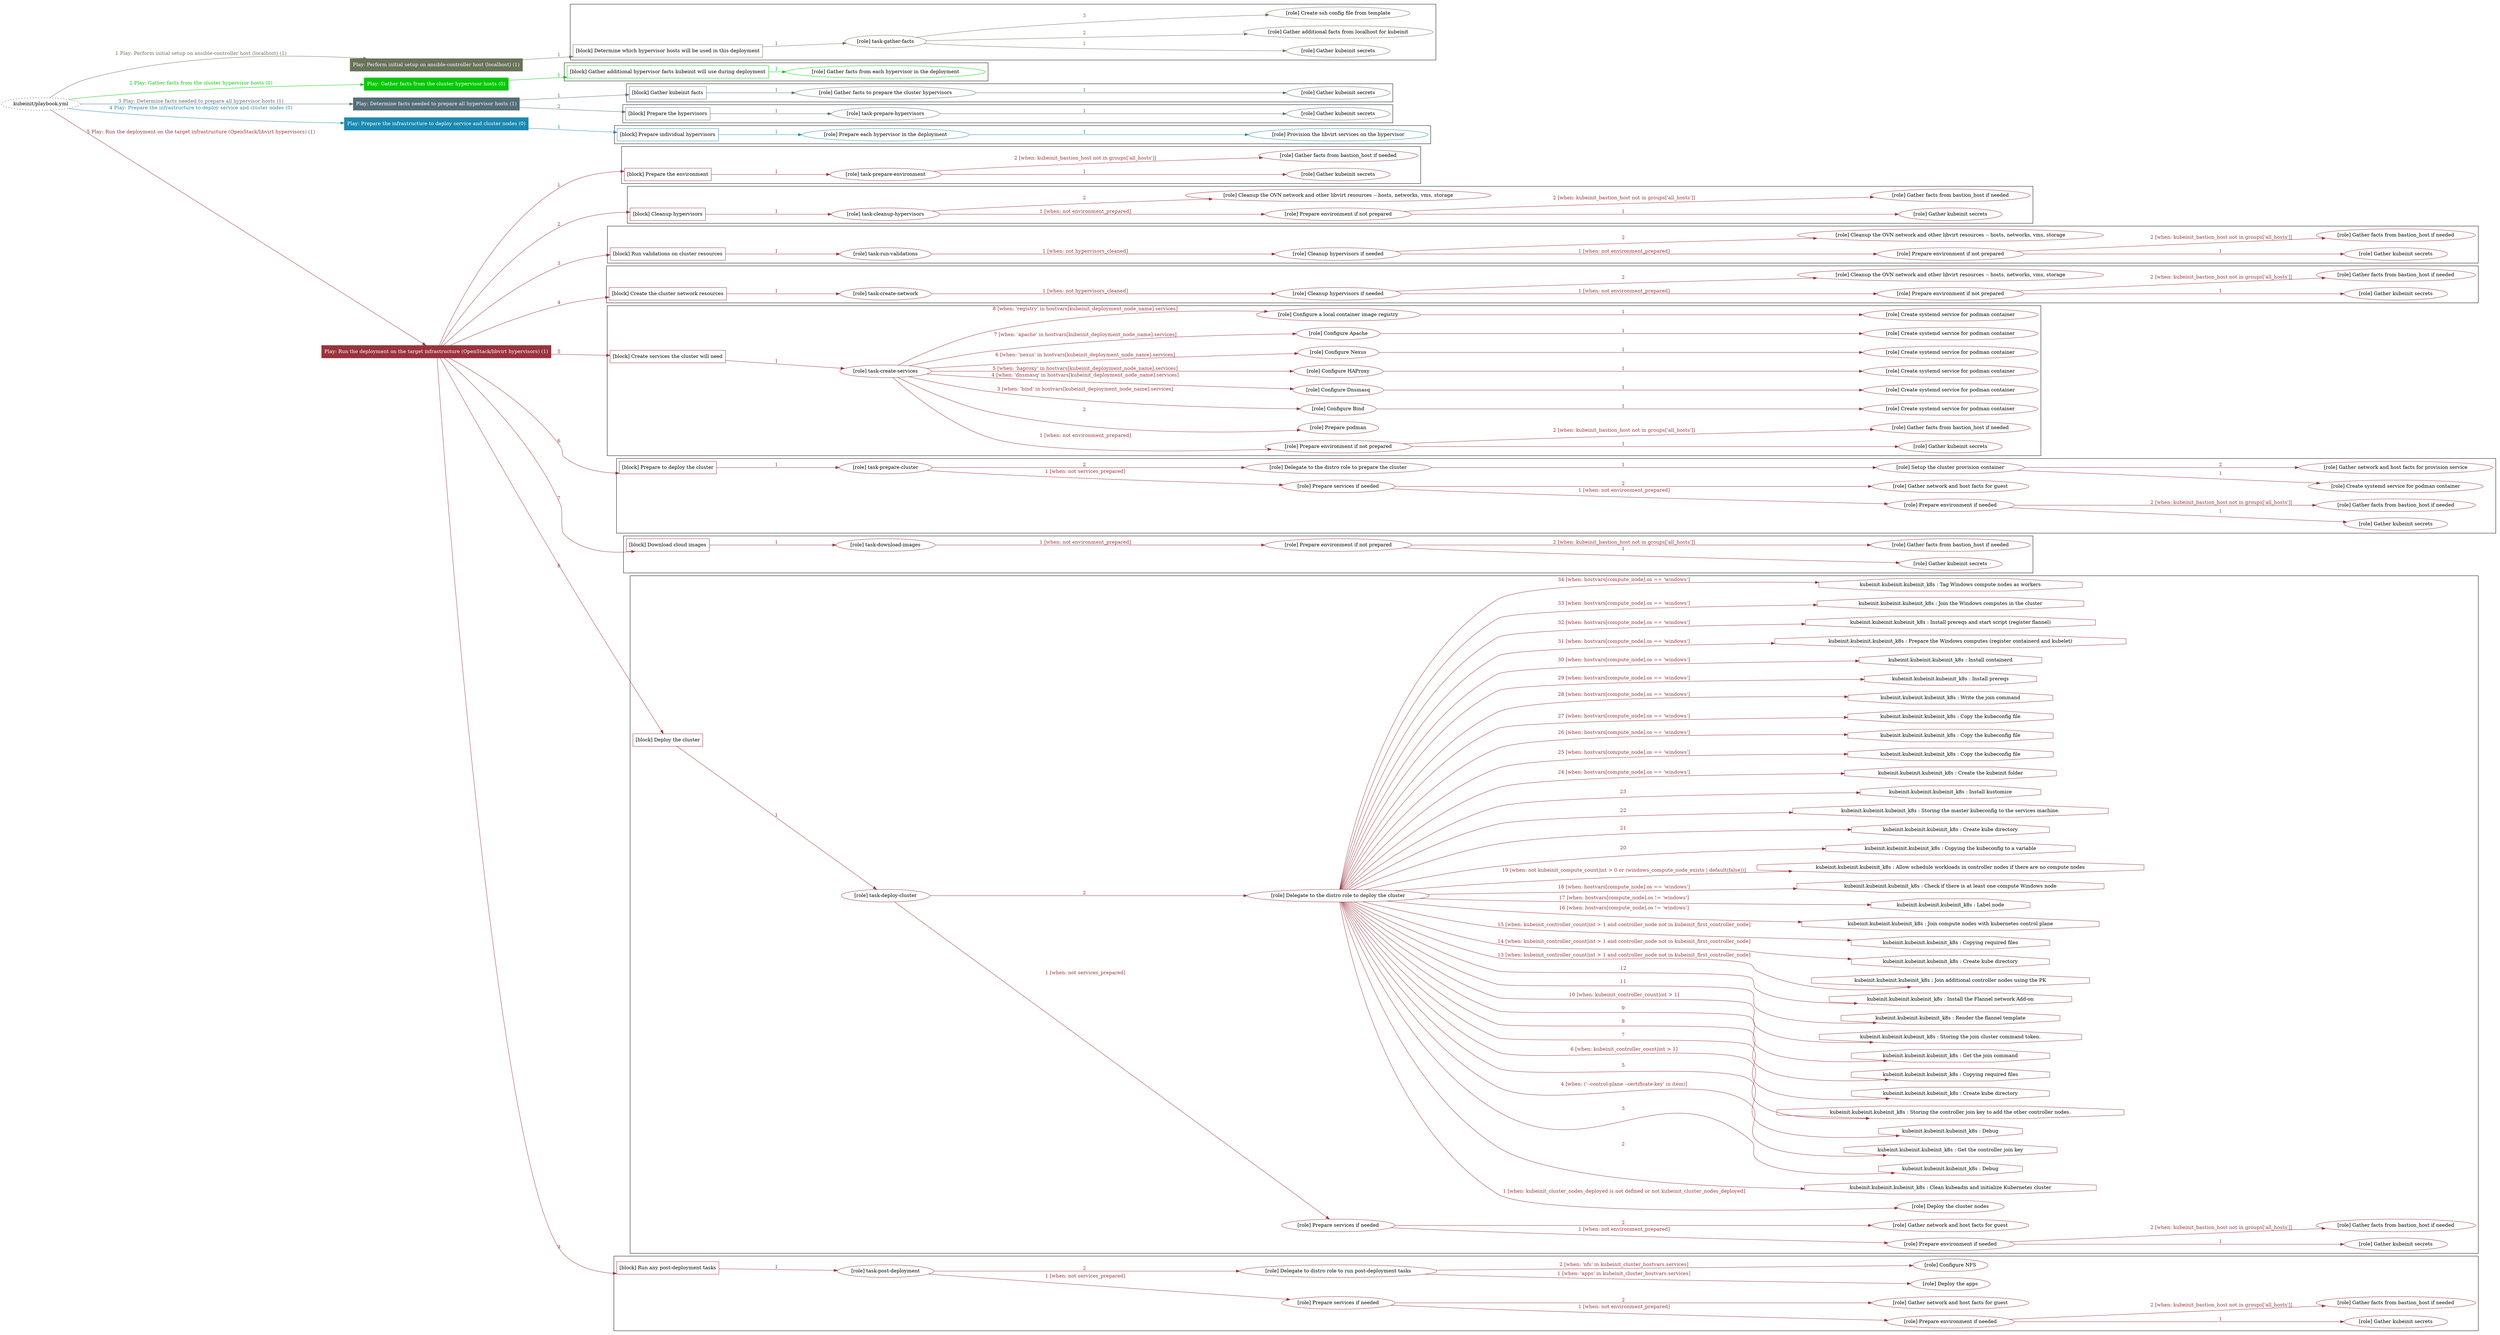 digraph {
	graph [concentrate=true ordering=in rankdir=LR ratio=fill]
	edge [esep=5 sep=10]
	"kubeinit/playbook.yml" [URL="/home/runner/work/kubeinit/kubeinit/kubeinit/playbook.yml" id=playbook_cf89722e style=dotted]
	"kubeinit/playbook.yml" -> play_941d030b [label="1 Play: Perform initial setup on ansible-controller host (localhost) (1)" color="#687359" fontcolor="#687359" id=edge_play_941d030b labeltooltip="1 Play: Perform initial setup on ansible-controller host (localhost) (1)" tooltip="1 Play: Perform initial setup on ansible-controller host (localhost) (1)"]
	subgraph "Play: Perform initial setup on ansible-controller host (localhost) (1)" {
		play_941d030b [label="Play: Perform initial setup on ansible-controller host (localhost) (1)" URL="/home/runner/work/kubeinit/kubeinit/kubeinit/playbook.yml" color="#687359" fontcolor="#ffffff" id=play_941d030b shape=box style=filled tooltip=localhost]
		play_941d030b -> block_aa4c00f5 [label=1 color="#687359" fontcolor="#687359" id=edge_block_aa4c00f5 labeltooltip=1 tooltip=1]
		subgraph cluster_block_aa4c00f5 {
			block_aa4c00f5 [label="[block] Determine which hypervisor hosts will be used in this deployment" URL="/home/runner/work/kubeinit/kubeinit/kubeinit/playbook.yml" color="#687359" id=block_aa4c00f5 labeltooltip="Determine which hypervisor hosts will be used in this deployment" shape=box tooltip="Determine which hypervisor hosts will be used in this deployment"]
			block_aa4c00f5 -> role_6b829369 [label="1 " color="#687359" fontcolor="#687359" id=edge_role_6b829369 labeltooltip="1 " tooltip="1 "]
			subgraph "task-gather-facts" {
				role_6b829369 [label="[role] task-gather-facts" URL="/home/runner/work/kubeinit/kubeinit/kubeinit/playbook.yml" color="#687359" id=role_6b829369 tooltip="task-gather-facts"]
				role_6b829369 -> role_27f5f8d7 [label="1 " color="#687359" fontcolor="#687359" id=edge_role_27f5f8d7 labeltooltip="1 " tooltip="1 "]
				subgraph "Gather kubeinit secrets" {
					role_27f5f8d7 [label="[role] Gather kubeinit secrets" URL="/home/runner/.ansible/collections/ansible_collections/kubeinit/kubeinit/roles/kubeinit_prepare/tasks/build_hypervisors_group.yml" color="#687359" id=role_27f5f8d7 tooltip="Gather kubeinit secrets"]
				}
				role_6b829369 -> role_71c5cb6e [label="2 " color="#687359" fontcolor="#687359" id=edge_role_71c5cb6e labeltooltip="2 " tooltip="2 "]
				subgraph "Gather additional facts from localhost for kubeinit" {
					role_71c5cb6e [label="[role] Gather additional facts from localhost for kubeinit" URL="/home/runner/.ansible/collections/ansible_collections/kubeinit/kubeinit/roles/kubeinit_prepare/tasks/build_hypervisors_group.yml" color="#687359" id=role_71c5cb6e tooltip="Gather additional facts from localhost for kubeinit"]
				}
				role_6b829369 -> role_b4f0fb15 [label="3 " color="#687359" fontcolor="#687359" id=edge_role_b4f0fb15 labeltooltip="3 " tooltip="3 "]
				subgraph "Create ssh config file from template" {
					role_b4f0fb15 [label="[role] Create ssh config file from template" URL="/home/runner/.ansible/collections/ansible_collections/kubeinit/kubeinit/roles/kubeinit_prepare/tasks/build_hypervisors_group.yml" color="#687359" id=role_b4f0fb15 tooltip="Create ssh config file from template"]
				}
			}
		}
	}
	"kubeinit/playbook.yml" -> play_db77eac0 [label="2 Play: Gather facts from the cluster hypervisor hosts (0)" color="#04c807" fontcolor="#04c807" id=edge_play_db77eac0 labeltooltip="2 Play: Gather facts from the cluster hypervisor hosts (0)" tooltip="2 Play: Gather facts from the cluster hypervisor hosts (0)"]
	subgraph "Play: Gather facts from the cluster hypervisor hosts (0)" {
		play_db77eac0 [label="Play: Gather facts from the cluster hypervisor hosts (0)" URL="/home/runner/work/kubeinit/kubeinit/kubeinit/playbook.yml" color="#04c807" fontcolor="#ffffff" id=play_db77eac0 shape=box style=filled tooltip="Play: Gather facts from the cluster hypervisor hosts (0)"]
		play_db77eac0 -> block_56c4706a [label=1 color="#04c807" fontcolor="#04c807" id=edge_block_56c4706a labeltooltip=1 tooltip=1]
		subgraph cluster_block_56c4706a {
			block_56c4706a [label="[block] Gather additional hypervisor facts kubeinit will use during deployment" URL="/home/runner/work/kubeinit/kubeinit/kubeinit/playbook.yml" color="#04c807" id=block_56c4706a labeltooltip="Gather additional hypervisor facts kubeinit will use during deployment" shape=box tooltip="Gather additional hypervisor facts kubeinit will use during deployment"]
			block_56c4706a -> role_bb0bef93 [label="1 " color="#04c807" fontcolor="#04c807" id=edge_role_bb0bef93 labeltooltip="1 " tooltip="1 "]
			subgraph "Gather facts from each hypervisor in the deployment" {
				role_bb0bef93 [label="[role] Gather facts from each hypervisor in the deployment" URL="/home/runner/work/kubeinit/kubeinit/kubeinit/playbook.yml" color="#04c807" id=role_bb0bef93 tooltip="Gather facts from each hypervisor in the deployment"]
			}
		}
	}
	"kubeinit/playbook.yml" -> play_a3f1cc6e [label="3 Play: Determine facts needed to prepare all hypervisor hosts (1)" color="#546e78" fontcolor="#546e78" id=edge_play_a3f1cc6e labeltooltip="3 Play: Determine facts needed to prepare all hypervisor hosts (1)" tooltip="3 Play: Determine facts needed to prepare all hypervisor hosts (1)"]
	subgraph "Play: Determine facts needed to prepare all hypervisor hosts (1)" {
		play_a3f1cc6e [label="Play: Determine facts needed to prepare all hypervisor hosts (1)" URL="/home/runner/work/kubeinit/kubeinit/kubeinit/playbook.yml" color="#546e78" fontcolor="#ffffff" id=play_a3f1cc6e shape=box style=filled tooltip=localhost]
		play_a3f1cc6e -> block_d1838c6b [label=1 color="#546e78" fontcolor="#546e78" id=edge_block_d1838c6b labeltooltip=1 tooltip=1]
		subgraph cluster_block_d1838c6b {
			block_d1838c6b [label="[block] Gather kubeinit facts" URL="/home/runner/work/kubeinit/kubeinit/kubeinit/playbook.yml" color="#546e78" id=block_d1838c6b labeltooltip="Gather kubeinit facts" shape=box tooltip="Gather kubeinit facts"]
			block_d1838c6b -> role_dcf5a3c9 [label="1 " color="#546e78" fontcolor="#546e78" id=edge_role_dcf5a3c9 labeltooltip="1 " tooltip="1 "]
			subgraph "Gather facts to prepare the cluster hypervisors" {
				role_dcf5a3c9 [label="[role] Gather facts to prepare the cluster hypervisors" URL="/home/runner/work/kubeinit/kubeinit/kubeinit/playbook.yml" color="#546e78" id=role_dcf5a3c9 tooltip="Gather facts to prepare the cluster hypervisors"]
				role_dcf5a3c9 -> role_7b58e745 [label="1 " color="#546e78" fontcolor="#546e78" id=edge_role_7b58e745 labeltooltip="1 " tooltip="1 "]
				subgraph "Gather kubeinit secrets" {
					role_7b58e745 [label="[role] Gather kubeinit secrets" URL="/home/runner/.ansible/collections/ansible_collections/kubeinit/kubeinit/roles/kubeinit_prepare/tasks/gather_kubeinit_facts.yml" color="#546e78" id=role_7b58e745 tooltip="Gather kubeinit secrets"]
				}
			}
		}
		play_a3f1cc6e -> block_744b1e0e [label=2 color="#546e78" fontcolor="#546e78" id=edge_block_744b1e0e labeltooltip=2 tooltip=2]
		subgraph cluster_block_744b1e0e {
			block_744b1e0e [label="[block] Prepare the hypervisors" URL="/home/runner/work/kubeinit/kubeinit/kubeinit/playbook.yml" color="#546e78" id=block_744b1e0e labeltooltip="Prepare the hypervisors" shape=box tooltip="Prepare the hypervisors"]
			block_744b1e0e -> role_9070af47 [label="1 " color="#546e78" fontcolor="#546e78" id=edge_role_9070af47 labeltooltip="1 " tooltip="1 "]
			subgraph "task-prepare-hypervisors" {
				role_9070af47 [label="[role] task-prepare-hypervisors" URL="/home/runner/work/kubeinit/kubeinit/kubeinit/playbook.yml" color="#546e78" id=role_9070af47 tooltip="task-prepare-hypervisors"]
				role_9070af47 -> role_7e70ae98 [label="1 " color="#546e78" fontcolor="#546e78" id=edge_role_7e70ae98 labeltooltip="1 " tooltip="1 "]
				subgraph "Gather kubeinit secrets" {
					role_7e70ae98 [label="[role] Gather kubeinit secrets" URL="/home/runner/.ansible/collections/ansible_collections/kubeinit/kubeinit/roles/kubeinit_prepare/tasks/gather_kubeinit_facts.yml" color="#546e78" id=role_7e70ae98 tooltip="Gather kubeinit secrets"]
				}
			}
		}
	}
	"kubeinit/playbook.yml" -> play_c5932bb5 [label="4 Play: Prepare the infrastructure to deploy service and cluster nodes (0)" color="#1b89b1" fontcolor="#1b89b1" id=edge_play_c5932bb5 labeltooltip="4 Play: Prepare the infrastructure to deploy service and cluster nodes (0)" tooltip="4 Play: Prepare the infrastructure to deploy service and cluster nodes (0)"]
	subgraph "Play: Prepare the infrastructure to deploy service and cluster nodes (0)" {
		play_c5932bb5 [label="Play: Prepare the infrastructure to deploy service and cluster nodes (0)" URL="/home/runner/work/kubeinit/kubeinit/kubeinit/playbook.yml" color="#1b89b1" fontcolor="#ffffff" id=play_c5932bb5 shape=box style=filled tooltip="Play: Prepare the infrastructure to deploy service and cluster nodes (0)"]
		play_c5932bb5 -> block_59514af1 [label=1 color="#1b89b1" fontcolor="#1b89b1" id=edge_block_59514af1 labeltooltip=1 tooltip=1]
		subgraph cluster_block_59514af1 {
			block_59514af1 [label="[block] Prepare individual hypervisors" URL="/home/runner/work/kubeinit/kubeinit/kubeinit/playbook.yml" color="#1b89b1" id=block_59514af1 labeltooltip="Prepare individual hypervisors" shape=box tooltip="Prepare individual hypervisors"]
			block_59514af1 -> role_a2b830f5 [label="1 " color="#1b89b1" fontcolor="#1b89b1" id=edge_role_a2b830f5 labeltooltip="1 " tooltip="1 "]
			subgraph "Prepare each hypervisor in the deployment" {
				role_a2b830f5 [label="[role] Prepare each hypervisor in the deployment" URL="/home/runner/work/kubeinit/kubeinit/kubeinit/playbook.yml" color="#1b89b1" id=role_a2b830f5 tooltip="Prepare each hypervisor in the deployment"]
				role_a2b830f5 -> role_c528e806 [label="1 " color="#1b89b1" fontcolor="#1b89b1" id=edge_role_c528e806 labeltooltip="1 " tooltip="1 "]
				subgraph "Provision the libvirt services on the hypervisor" {
					role_c528e806 [label="[role] Provision the libvirt services on the hypervisor" URL="/home/runner/.ansible/collections/ansible_collections/kubeinit/kubeinit/roles/kubeinit_prepare/tasks/prepare_hypervisor.yml" color="#1b89b1" id=role_c528e806 tooltip="Provision the libvirt services on the hypervisor"]
				}
			}
		}
	}
	"kubeinit/playbook.yml" -> play_3289c752 [label="5 Play: Run the deployment on the target infrastructure (OpenStack/libvirt hypervisors) (1)" color="#99333d" fontcolor="#99333d" id=edge_play_3289c752 labeltooltip="5 Play: Run the deployment on the target infrastructure (OpenStack/libvirt hypervisors) (1)" tooltip="5 Play: Run the deployment on the target infrastructure (OpenStack/libvirt hypervisors) (1)"]
	subgraph "Play: Run the deployment on the target infrastructure (OpenStack/libvirt hypervisors) (1)" {
		play_3289c752 [label="Play: Run the deployment on the target infrastructure (OpenStack/libvirt hypervisors) (1)" URL="/home/runner/work/kubeinit/kubeinit/kubeinit/playbook.yml" color="#99333d" fontcolor="#ffffff" id=play_3289c752 shape=box style=filled tooltip=localhost]
		play_3289c752 -> block_64de3136 [label=1 color="#99333d" fontcolor="#99333d" id=edge_block_64de3136 labeltooltip=1 tooltip=1]
		subgraph cluster_block_64de3136 {
			block_64de3136 [label="[block] Prepare the environment" URL="/home/runner/work/kubeinit/kubeinit/kubeinit/playbook.yml" color="#99333d" id=block_64de3136 labeltooltip="Prepare the environment" shape=box tooltip="Prepare the environment"]
			block_64de3136 -> role_f87b65f7 [label="1 " color="#99333d" fontcolor="#99333d" id=edge_role_f87b65f7 labeltooltip="1 " tooltip="1 "]
			subgraph "task-prepare-environment" {
				role_f87b65f7 [label="[role] task-prepare-environment" URL="/home/runner/work/kubeinit/kubeinit/kubeinit/playbook.yml" color="#99333d" id=role_f87b65f7 tooltip="task-prepare-environment"]
				role_f87b65f7 -> role_7d1f1706 [label="1 " color="#99333d" fontcolor="#99333d" id=edge_role_7d1f1706 labeltooltip="1 " tooltip="1 "]
				subgraph "Gather kubeinit secrets" {
					role_7d1f1706 [label="[role] Gather kubeinit secrets" URL="/home/runner/.ansible/collections/ansible_collections/kubeinit/kubeinit/roles/kubeinit_prepare/tasks/gather_kubeinit_facts.yml" color="#99333d" id=role_7d1f1706 tooltip="Gather kubeinit secrets"]
				}
				role_f87b65f7 -> role_57010f52 [label="2 [when: kubeinit_bastion_host not in groups['all_hosts']]" color="#99333d" fontcolor="#99333d" id=edge_role_57010f52 labeltooltip="2 [when: kubeinit_bastion_host not in groups['all_hosts']]" tooltip="2 [when: kubeinit_bastion_host not in groups['all_hosts']]"]
				subgraph "Gather facts from bastion_host if needed" {
					role_57010f52 [label="[role] Gather facts from bastion_host if needed" URL="/home/runner/.ansible/collections/ansible_collections/kubeinit/kubeinit/roles/kubeinit_prepare/tasks/main.yml" color="#99333d" id=role_57010f52 tooltip="Gather facts from bastion_host if needed"]
				}
			}
		}
		play_3289c752 -> block_e746ec48 [label=2 color="#99333d" fontcolor="#99333d" id=edge_block_e746ec48 labeltooltip=2 tooltip=2]
		subgraph cluster_block_e746ec48 {
			block_e746ec48 [label="[block] Cleanup hypervisors" URL="/home/runner/work/kubeinit/kubeinit/kubeinit/playbook.yml" color="#99333d" id=block_e746ec48 labeltooltip="Cleanup hypervisors" shape=box tooltip="Cleanup hypervisors"]
			block_e746ec48 -> role_28e0db07 [label="1 " color="#99333d" fontcolor="#99333d" id=edge_role_28e0db07 labeltooltip="1 " tooltip="1 "]
			subgraph "task-cleanup-hypervisors" {
				role_28e0db07 [label="[role] task-cleanup-hypervisors" URL="/home/runner/work/kubeinit/kubeinit/kubeinit/playbook.yml" color="#99333d" id=role_28e0db07 tooltip="task-cleanup-hypervisors"]
				role_28e0db07 -> role_44335dd4 [label="1 [when: not environment_prepared]" color="#99333d" fontcolor="#99333d" id=edge_role_44335dd4 labeltooltip="1 [when: not environment_prepared]" tooltip="1 [when: not environment_prepared]"]
				subgraph "Prepare environment if not prepared" {
					role_44335dd4 [label="[role] Prepare environment if not prepared" URL="/home/runner/.ansible/collections/ansible_collections/kubeinit/kubeinit/roles/kubeinit_libvirt/tasks/cleanup_hypervisors.yml" color="#99333d" id=role_44335dd4 tooltip="Prepare environment if not prepared"]
					role_44335dd4 -> role_58661890 [label="1 " color="#99333d" fontcolor="#99333d" id=edge_role_58661890 labeltooltip="1 " tooltip="1 "]
					subgraph "Gather kubeinit secrets" {
						role_58661890 [label="[role] Gather kubeinit secrets" URL="/home/runner/.ansible/collections/ansible_collections/kubeinit/kubeinit/roles/kubeinit_prepare/tasks/gather_kubeinit_facts.yml" color="#99333d" id=role_58661890 tooltip="Gather kubeinit secrets"]
					}
					role_44335dd4 -> role_17ff7830 [label="2 [when: kubeinit_bastion_host not in groups['all_hosts']]" color="#99333d" fontcolor="#99333d" id=edge_role_17ff7830 labeltooltip="2 [when: kubeinit_bastion_host not in groups['all_hosts']]" tooltip="2 [when: kubeinit_bastion_host not in groups['all_hosts']]"]
					subgraph "Gather facts from bastion_host if needed" {
						role_17ff7830 [label="[role] Gather facts from bastion_host if needed" URL="/home/runner/.ansible/collections/ansible_collections/kubeinit/kubeinit/roles/kubeinit_prepare/tasks/main.yml" color="#99333d" id=role_17ff7830 tooltip="Gather facts from bastion_host if needed"]
					}
				}
				role_28e0db07 -> role_fd4eeda4 [label="2 " color="#99333d" fontcolor="#99333d" id=edge_role_fd4eeda4 labeltooltip="2 " tooltip="2 "]
				subgraph "Cleanup the OVN network and other libvirt resources -- hosts, networks, vms, storage" {
					role_fd4eeda4 [label="[role] Cleanup the OVN network and other libvirt resources -- hosts, networks, vms, storage" URL="/home/runner/.ansible/collections/ansible_collections/kubeinit/kubeinit/roles/kubeinit_libvirt/tasks/cleanup_hypervisors.yml" color="#99333d" id=role_fd4eeda4 tooltip="Cleanup the OVN network and other libvirt resources -- hosts, networks, vms, storage"]
				}
			}
		}
		play_3289c752 -> block_7438ddd8 [label=3 color="#99333d" fontcolor="#99333d" id=edge_block_7438ddd8 labeltooltip=3 tooltip=3]
		subgraph cluster_block_7438ddd8 {
			block_7438ddd8 [label="[block] Run validations on cluster resources" URL="/home/runner/work/kubeinit/kubeinit/kubeinit/playbook.yml" color="#99333d" id=block_7438ddd8 labeltooltip="Run validations on cluster resources" shape=box tooltip="Run validations on cluster resources"]
			block_7438ddd8 -> role_4f5b6bdd [label="1 " color="#99333d" fontcolor="#99333d" id=edge_role_4f5b6bdd labeltooltip="1 " tooltip="1 "]
			subgraph "task-run-validations" {
				role_4f5b6bdd [label="[role] task-run-validations" URL="/home/runner/work/kubeinit/kubeinit/kubeinit/playbook.yml" color="#99333d" id=role_4f5b6bdd tooltip="task-run-validations"]
				role_4f5b6bdd -> role_49c8d636 [label="1 [when: not hypervisors_cleaned]" color="#99333d" fontcolor="#99333d" id=edge_role_49c8d636 labeltooltip="1 [when: not hypervisors_cleaned]" tooltip="1 [when: not hypervisors_cleaned]"]
				subgraph "Cleanup hypervisors if needed" {
					role_49c8d636 [label="[role] Cleanup hypervisors if needed" URL="/home/runner/.ansible/collections/ansible_collections/kubeinit/kubeinit/roles/kubeinit_validations/tasks/main.yml" color="#99333d" id=role_49c8d636 tooltip="Cleanup hypervisors if needed"]
					role_49c8d636 -> role_3ec137fc [label="1 [when: not environment_prepared]" color="#99333d" fontcolor="#99333d" id=edge_role_3ec137fc labeltooltip="1 [when: not environment_prepared]" tooltip="1 [when: not environment_prepared]"]
					subgraph "Prepare environment if not prepared" {
						role_3ec137fc [label="[role] Prepare environment if not prepared" URL="/home/runner/.ansible/collections/ansible_collections/kubeinit/kubeinit/roles/kubeinit_libvirt/tasks/cleanup_hypervisors.yml" color="#99333d" id=role_3ec137fc tooltip="Prepare environment if not prepared"]
						role_3ec137fc -> role_c5ff2f3b [label="1 " color="#99333d" fontcolor="#99333d" id=edge_role_c5ff2f3b labeltooltip="1 " tooltip="1 "]
						subgraph "Gather kubeinit secrets" {
							role_c5ff2f3b [label="[role] Gather kubeinit secrets" URL="/home/runner/.ansible/collections/ansible_collections/kubeinit/kubeinit/roles/kubeinit_prepare/tasks/gather_kubeinit_facts.yml" color="#99333d" id=role_c5ff2f3b tooltip="Gather kubeinit secrets"]
						}
						role_3ec137fc -> role_460117f7 [label="2 [when: kubeinit_bastion_host not in groups['all_hosts']]" color="#99333d" fontcolor="#99333d" id=edge_role_460117f7 labeltooltip="2 [when: kubeinit_bastion_host not in groups['all_hosts']]" tooltip="2 [when: kubeinit_bastion_host not in groups['all_hosts']]"]
						subgraph "Gather facts from bastion_host if needed" {
							role_460117f7 [label="[role] Gather facts from bastion_host if needed" URL="/home/runner/.ansible/collections/ansible_collections/kubeinit/kubeinit/roles/kubeinit_prepare/tasks/main.yml" color="#99333d" id=role_460117f7 tooltip="Gather facts from bastion_host if needed"]
						}
					}
					role_49c8d636 -> role_e5fe249b [label="2 " color="#99333d" fontcolor="#99333d" id=edge_role_e5fe249b labeltooltip="2 " tooltip="2 "]
					subgraph "Cleanup the OVN network and other libvirt resources -- hosts, networks, vms, storage" {
						role_e5fe249b [label="[role] Cleanup the OVN network and other libvirt resources -- hosts, networks, vms, storage" URL="/home/runner/.ansible/collections/ansible_collections/kubeinit/kubeinit/roles/kubeinit_libvirt/tasks/cleanup_hypervisors.yml" color="#99333d" id=role_e5fe249b tooltip="Cleanup the OVN network and other libvirt resources -- hosts, networks, vms, storage"]
					}
				}
			}
		}
		play_3289c752 -> block_58d847e9 [label=4 color="#99333d" fontcolor="#99333d" id=edge_block_58d847e9 labeltooltip=4 tooltip=4]
		subgraph cluster_block_58d847e9 {
			block_58d847e9 [label="[block] Create the cluster network resources" URL="/home/runner/work/kubeinit/kubeinit/kubeinit/playbook.yml" color="#99333d" id=block_58d847e9 labeltooltip="Create the cluster network resources" shape=box tooltip="Create the cluster network resources"]
			block_58d847e9 -> role_704bc267 [label="1 " color="#99333d" fontcolor="#99333d" id=edge_role_704bc267 labeltooltip="1 " tooltip="1 "]
			subgraph "task-create-network" {
				role_704bc267 [label="[role] task-create-network" URL="/home/runner/work/kubeinit/kubeinit/kubeinit/playbook.yml" color="#99333d" id=role_704bc267 tooltip="task-create-network"]
				role_704bc267 -> role_e9010d23 [label="1 [when: not hypervisors_cleaned]" color="#99333d" fontcolor="#99333d" id=edge_role_e9010d23 labeltooltip="1 [when: not hypervisors_cleaned]" tooltip="1 [when: not hypervisors_cleaned]"]
				subgraph "Cleanup hypervisors if needed" {
					role_e9010d23 [label="[role] Cleanup hypervisors if needed" URL="/home/runner/.ansible/collections/ansible_collections/kubeinit/kubeinit/roles/kubeinit_libvirt/tasks/create_network.yml" color="#99333d" id=role_e9010d23 tooltip="Cleanup hypervisors if needed"]
					role_e9010d23 -> role_2315e7d6 [label="1 [when: not environment_prepared]" color="#99333d" fontcolor="#99333d" id=edge_role_2315e7d6 labeltooltip="1 [when: not environment_prepared]" tooltip="1 [when: not environment_prepared]"]
					subgraph "Prepare environment if not prepared" {
						role_2315e7d6 [label="[role] Prepare environment if not prepared" URL="/home/runner/.ansible/collections/ansible_collections/kubeinit/kubeinit/roles/kubeinit_libvirt/tasks/cleanup_hypervisors.yml" color="#99333d" id=role_2315e7d6 tooltip="Prepare environment if not prepared"]
						role_2315e7d6 -> role_1457a919 [label="1 " color="#99333d" fontcolor="#99333d" id=edge_role_1457a919 labeltooltip="1 " tooltip="1 "]
						subgraph "Gather kubeinit secrets" {
							role_1457a919 [label="[role] Gather kubeinit secrets" URL="/home/runner/.ansible/collections/ansible_collections/kubeinit/kubeinit/roles/kubeinit_prepare/tasks/gather_kubeinit_facts.yml" color="#99333d" id=role_1457a919 tooltip="Gather kubeinit secrets"]
						}
						role_2315e7d6 -> role_2f9ea447 [label="2 [when: kubeinit_bastion_host not in groups['all_hosts']]" color="#99333d" fontcolor="#99333d" id=edge_role_2f9ea447 labeltooltip="2 [when: kubeinit_bastion_host not in groups['all_hosts']]" tooltip="2 [when: kubeinit_bastion_host not in groups['all_hosts']]"]
						subgraph "Gather facts from bastion_host if needed" {
							role_2f9ea447 [label="[role] Gather facts from bastion_host if needed" URL="/home/runner/.ansible/collections/ansible_collections/kubeinit/kubeinit/roles/kubeinit_prepare/tasks/main.yml" color="#99333d" id=role_2f9ea447 tooltip="Gather facts from bastion_host if needed"]
						}
					}
					role_e9010d23 -> role_bbc58dad [label="2 " color="#99333d" fontcolor="#99333d" id=edge_role_bbc58dad labeltooltip="2 " tooltip="2 "]
					subgraph "Cleanup the OVN network and other libvirt resources -- hosts, networks, vms, storage" {
						role_bbc58dad [label="[role] Cleanup the OVN network and other libvirt resources -- hosts, networks, vms, storage" URL="/home/runner/.ansible/collections/ansible_collections/kubeinit/kubeinit/roles/kubeinit_libvirt/tasks/cleanup_hypervisors.yml" color="#99333d" id=role_bbc58dad tooltip="Cleanup the OVN network and other libvirt resources -- hosts, networks, vms, storage"]
					}
				}
			}
		}
		play_3289c752 -> block_f012d8ff [label=5 color="#99333d" fontcolor="#99333d" id=edge_block_f012d8ff labeltooltip=5 tooltip=5]
		subgraph cluster_block_f012d8ff {
			block_f012d8ff [label="[block] Create services the cluster will need" URL="/home/runner/work/kubeinit/kubeinit/kubeinit/playbook.yml" color="#99333d" id=block_f012d8ff labeltooltip="Create services the cluster will need" shape=box tooltip="Create services the cluster will need"]
			block_f012d8ff -> role_75fde9cf [label="1 " color="#99333d" fontcolor="#99333d" id=edge_role_75fde9cf labeltooltip="1 " tooltip="1 "]
			subgraph "task-create-services" {
				role_75fde9cf [label="[role] task-create-services" URL="/home/runner/work/kubeinit/kubeinit/kubeinit/playbook.yml" color="#99333d" id=role_75fde9cf tooltip="task-create-services"]
				role_75fde9cf -> role_3440cb56 [label="1 [when: not environment_prepared]" color="#99333d" fontcolor="#99333d" id=edge_role_3440cb56 labeltooltip="1 [when: not environment_prepared]" tooltip="1 [when: not environment_prepared]"]
				subgraph "Prepare environment if not prepared" {
					role_3440cb56 [label="[role] Prepare environment if not prepared" URL="/home/runner/.ansible/collections/ansible_collections/kubeinit/kubeinit/roles/kubeinit_services/tasks/main.yml" color="#99333d" id=role_3440cb56 tooltip="Prepare environment if not prepared"]
					role_3440cb56 -> role_36b93b7d [label="1 " color="#99333d" fontcolor="#99333d" id=edge_role_36b93b7d labeltooltip="1 " tooltip="1 "]
					subgraph "Gather kubeinit secrets" {
						role_36b93b7d [label="[role] Gather kubeinit secrets" URL="/home/runner/.ansible/collections/ansible_collections/kubeinit/kubeinit/roles/kubeinit_prepare/tasks/gather_kubeinit_facts.yml" color="#99333d" id=role_36b93b7d tooltip="Gather kubeinit secrets"]
					}
					role_3440cb56 -> role_663de6f4 [label="2 [when: kubeinit_bastion_host not in groups['all_hosts']]" color="#99333d" fontcolor="#99333d" id=edge_role_663de6f4 labeltooltip="2 [when: kubeinit_bastion_host not in groups['all_hosts']]" tooltip="2 [when: kubeinit_bastion_host not in groups['all_hosts']]"]
					subgraph "Gather facts from bastion_host if needed" {
						role_663de6f4 [label="[role] Gather facts from bastion_host if needed" URL="/home/runner/.ansible/collections/ansible_collections/kubeinit/kubeinit/roles/kubeinit_prepare/tasks/main.yml" color="#99333d" id=role_663de6f4 tooltip="Gather facts from bastion_host if needed"]
					}
				}
				role_75fde9cf -> role_2d966812 [label="2 " color="#99333d" fontcolor="#99333d" id=edge_role_2d966812 labeltooltip="2 " tooltip="2 "]
				subgraph "Prepare podman" {
					role_2d966812 [label="[role] Prepare podman" URL="/home/runner/.ansible/collections/ansible_collections/kubeinit/kubeinit/roles/kubeinit_services/tasks/00_create_service_pod.yml" color="#99333d" id=role_2d966812 tooltip="Prepare podman"]
				}
				role_75fde9cf -> role_b3407585 [label="3 [when: 'bind' in hostvars[kubeinit_deployment_node_name].services]" color="#99333d" fontcolor="#99333d" id=edge_role_b3407585 labeltooltip="3 [when: 'bind' in hostvars[kubeinit_deployment_node_name].services]" tooltip="3 [when: 'bind' in hostvars[kubeinit_deployment_node_name].services]"]
				subgraph "Configure Bind" {
					role_b3407585 [label="[role] Configure Bind" URL="/home/runner/.ansible/collections/ansible_collections/kubeinit/kubeinit/roles/kubeinit_services/tasks/start_services_containers.yml" color="#99333d" id=role_b3407585 tooltip="Configure Bind"]
					role_b3407585 -> role_d775c49a [label="1 " color="#99333d" fontcolor="#99333d" id=edge_role_d775c49a labeltooltip="1 " tooltip="1 "]
					subgraph "Create systemd service for podman container" {
						role_d775c49a [label="[role] Create systemd service for podman container" URL="/home/runner/.ansible/collections/ansible_collections/kubeinit/kubeinit/roles/kubeinit_bind/tasks/main.yml" color="#99333d" id=role_d775c49a tooltip="Create systemd service for podman container"]
					}
				}
				role_75fde9cf -> role_5d5f2497 [label="4 [when: 'dnsmasq' in hostvars[kubeinit_deployment_node_name].services]" color="#99333d" fontcolor="#99333d" id=edge_role_5d5f2497 labeltooltip="4 [when: 'dnsmasq' in hostvars[kubeinit_deployment_node_name].services]" tooltip="4 [when: 'dnsmasq' in hostvars[kubeinit_deployment_node_name].services]"]
				subgraph "Configure Dnsmasq" {
					role_5d5f2497 [label="[role] Configure Dnsmasq" URL="/home/runner/.ansible/collections/ansible_collections/kubeinit/kubeinit/roles/kubeinit_services/tasks/start_services_containers.yml" color="#99333d" id=role_5d5f2497 tooltip="Configure Dnsmasq"]
					role_5d5f2497 -> role_51e034f1 [label="1 " color="#99333d" fontcolor="#99333d" id=edge_role_51e034f1 labeltooltip="1 " tooltip="1 "]
					subgraph "Create systemd service for podman container" {
						role_51e034f1 [label="[role] Create systemd service for podman container" URL="/home/runner/.ansible/collections/ansible_collections/kubeinit/kubeinit/roles/kubeinit_dnsmasq/tasks/main.yml" color="#99333d" id=role_51e034f1 tooltip="Create systemd service for podman container"]
					}
				}
				role_75fde9cf -> role_b6aea035 [label="5 [when: 'haproxy' in hostvars[kubeinit_deployment_node_name].services]" color="#99333d" fontcolor="#99333d" id=edge_role_b6aea035 labeltooltip="5 [when: 'haproxy' in hostvars[kubeinit_deployment_node_name].services]" tooltip="5 [when: 'haproxy' in hostvars[kubeinit_deployment_node_name].services]"]
				subgraph "Configure HAProxy" {
					role_b6aea035 [label="[role] Configure HAProxy" URL="/home/runner/.ansible/collections/ansible_collections/kubeinit/kubeinit/roles/kubeinit_services/tasks/start_services_containers.yml" color="#99333d" id=role_b6aea035 tooltip="Configure HAProxy"]
					role_b6aea035 -> role_35b69171 [label="1 " color="#99333d" fontcolor="#99333d" id=edge_role_35b69171 labeltooltip="1 " tooltip="1 "]
					subgraph "Create systemd service for podman container" {
						role_35b69171 [label="[role] Create systemd service for podman container" URL="/home/runner/.ansible/collections/ansible_collections/kubeinit/kubeinit/roles/kubeinit_haproxy/tasks/main.yml" color="#99333d" id=role_35b69171 tooltip="Create systemd service for podman container"]
					}
				}
				role_75fde9cf -> role_8c1c605d [label="6 [when: 'nexus' in hostvars[kubeinit_deployment_node_name].services]" color="#99333d" fontcolor="#99333d" id=edge_role_8c1c605d labeltooltip="6 [when: 'nexus' in hostvars[kubeinit_deployment_node_name].services]" tooltip="6 [when: 'nexus' in hostvars[kubeinit_deployment_node_name].services]"]
				subgraph "Configure Nexus" {
					role_8c1c605d [label="[role] Configure Nexus" URL="/home/runner/.ansible/collections/ansible_collections/kubeinit/kubeinit/roles/kubeinit_services/tasks/start_services_containers.yml" color="#99333d" id=role_8c1c605d tooltip="Configure Nexus"]
					role_8c1c605d -> role_8c9386d0 [label="1 " color="#99333d" fontcolor="#99333d" id=edge_role_8c9386d0 labeltooltip="1 " tooltip="1 "]
					subgraph "Create systemd service for podman container" {
						role_8c9386d0 [label="[role] Create systemd service for podman container" URL="/home/runner/.ansible/collections/ansible_collections/kubeinit/kubeinit/roles/kubeinit_nexus/tasks/main.yml" color="#99333d" id=role_8c9386d0 tooltip="Create systemd service for podman container"]
					}
				}
				role_75fde9cf -> role_f0b9b729 [label="7 [when: 'apache' in hostvars[kubeinit_deployment_node_name].services]" color="#99333d" fontcolor="#99333d" id=edge_role_f0b9b729 labeltooltip="7 [when: 'apache' in hostvars[kubeinit_deployment_node_name].services]" tooltip="7 [when: 'apache' in hostvars[kubeinit_deployment_node_name].services]"]
				subgraph "Configure Apache" {
					role_f0b9b729 [label="[role] Configure Apache" URL="/home/runner/.ansible/collections/ansible_collections/kubeinit/kubeinit/roles/kubeinit_services/tasks/start_services_containers.yml" color="#99333d" id=role_f0b9b729 tooltip="Configure Apache"]
					role_f0b9b729 -> role_3404e38e [label="1 " color="#99333d" fontcolor="#99333d" id=edge_role_3404e38e labeltooltip="1 " tooltip="1 "]
					subgraph "Create systemd service for podman container" {
						role_3404e38e [label="[role] Create systemd service for podman container" URL="/home/runner/.ansible/collections/ansible_collections/kubeinit/kubeinit/roles/kubeinit_apache/tasks/main.yml" color="#99333d" id=role_3404e38e tooltip="Create systemd service for podman container"]
					}
				}
				role_75fde9cf -> role_58aaf0e4 [label="8 [when: 'registry' in hostvars[kubeinit_deployment_node_name].services]" color="#99333d" fontcolor="#99333d" id=edge_role_58aaf0e4 labeltooltip="8 [when: 'registry' in hostvars[kubeinit_deployment_node_name].services]" tooltip="8 [when: 'registry' in hostvars[kubeinit_deployment_node_name].services]"]
				subgraph "Configure a local container image registry" {
					role_58aaf0e4 [label="[role] Configure a local container image registry" URL="/home/runner/.ansible/collections/ansible_collections/kubeinit/kubeinit/roles/kubeinit_services/tasks/start_services_containers.yml" color="#99333d" id=role_58aaf0e4 tooltip="Configure a local container image registry"]
					role_58aaf0e4 -> role_e933f995 [label="1 " color="#99333d" fontcolor="#99333d" id=edge_role_e933f995 labeltooltip="1 " tooltip="1 "]
					subgraph "Create systemd service for podman container" {
						role_e933f995 [label="[role] Create systemd service for podman container" URL="/home/runner/.ansible/collections/ansible_collections/kubeinit/kubeinit/roles/kubeinit_registry/tasks/main.yml" color="#99333d" id=role_e933f995 tooltip="Create systemd service for podman container"]
					}
				}
			}
		}
		play_3289c752 -> block_8a5b38e4 [label=6 color="#99333d" fontcolor="#99333d" id=edge_block_8a5b38e4 labeltooltip=6 tooltip=6]
		subgraph cluster_block_8a5b38e4 {
			block_8a5b38e4 [label="[block] Prepare to deploy the cluster" URL="/home/runner/work/kubeinit/kubeinit/kubeinit/playbook.yml" color="#99333d" id=block_8a5b38e4 labeltooltip="Prepare to deploy the cluster" shape=box tooltip="Prepare to deploy the cluster"]
			block_8a5b38e4 -> role_aeaab26d [label="1 " color="#99333d" fontcolor="#99333d" id=edge_role_aeaab26d labeltooltip="1 " tooltip="1 "]
			subgraph "task-prepare-cluster" {
				role_aeaab26d [label="[role] task-prepare-cluster" URL="/home/runner/work/kubeinit/kubeinit/kubeinit/playbook.yml" color="#99333d" id=role_aeaab26d tooltip="task-prepare-cluster"]
				role_aeaab26d -> role_d0c31e8c [label="1 [when: not services_prepared]" color="#99333d" fontcolor="#99333d" id=edge_role_d0c31e8c labeltooltip="1 [when: not services_prepared]" tooltip="1 [when: not services_prepared]"]
				subgraph "Prepare services if needed" {
					role_d0c31e8c [label="[role] Prepare services if needed" URL="/home/runner/.ansible/collections/ansible_collections/kubeinit/kubeinit/roles/kubeinit_prepare/tasks/prepare_cluster.yml" color="#99333d" id=role_d0c31e8c tooltip="Prepare services if needed"]
					role_d0c31e8c -> role_62cea15a [label="1 [when: not environment_prepared]" color="#99333d" fontcolor="#99333d" id=edge_role_62cea15a labeltooltip="1 [when: not environment_prepared]" tooltip="1 [when: not environment_prepared]"]
					subgraph "Prepare environment if needed" {
						role_62cea15a [label="[role] Prepare environment if needed" URL="/home/runner/.ansible/collections/ansible_collections/kubeinit/kubeinit/roles/kubeinit_services/tasks/prepare_services.yml" color="#99333d" id=role_62cea15a tooltip="Prepare environment if needed"]
						role_62cea15a -> role_740a0b85 [label="1 " color="#99333d" fontcolor="#99333d" id=edge_role_740a0b85 labeltooltip="1 " tooltip="1 "]
						subgraph "Gather kubeinit secrets" {
							role_740a0b85 [label="[role] Gather kubeinit secrets" URL="/home/runner/.ansible/collections/ansible_collections/kubeinit/kubeinit/roles/kubeinit_prepare/tasks/gather_kubeinit_facts.yml" color="#99333d" id=role_740a0b85 tooltip="Gather kubeinit secrets"]
						}
						role_62cea15a -> role_f9062ac7 [label="2 [when: kubeinit_bastion_host not in groups['all_hosts']]" color="#99333d" fontcolor="#99333d" id=edge_role_f9062ac7 labeltooltip="2 [when: kubeinit_bastion_host not in groups['all_hosts']]" tooltip="2 [when: kubeinit_bastion_host not in groups['all_hosts']]"]
						subgraph "Gather facts from bastion_host if needed" {
							role_f9062ac7 [label="[role] Gather facts from bastion_host if needed" URL="/home/runner/.ansible/collections/ansible_collections/kubeinit/kubeinit/roles/kubeinit_prepare/tasks/main.yml" color="#99333d" id=role_f9062ac7 tooltip="Gather facts from bastion_host if needed"]
						}
					}
					role_d0c31e8c -> role_88225af6 [label="2 " color="#99333d" fontcolor="#99333d" id=edge_role_88225af6 labeltooltip="2 " tooltip="2 "]
					subgraph "Gather network and host facts for guest" {
						role_88225af6 [label="[role] Gather network and host facts for guest" URL="/home/runner/.ansible/collections/ansible_collections/kubeinit/kubeinit/roles/kubeinit_services/tasks/prepare_services.yml" color="#99333d" id=role_88225af6 tooltip="Gather network and host facts for guest"]
					}
				}
				role_aeaab26d -> role_c1716d6d [label="2 " color="#99333d" fontcolor="#99333d" id=edge_role_c1716d6d labeltooltip="2 " tooltip="2 "]
				subgraph "Delegate to the distro role to prepare the cluster" {
					role_c1716d6d [label="[role] Delegate to the distro role to prepare the cluster" URL="/home/runner/.ansible/collections/ansible_collections/kubeinit/kubeinit/roles/kubeinit_prepare/tasks/prepare_cluster.yml" color="#99333d" id=role_c1716d6d tooltip="Delegate to the distro role to prepare the cluster"]
					role_c1716d6d -> role_8a644a9b [label="1 " color="#99333d" fontcolor="#99333d" id=edge_role_8a644a9b labeltooltip="1 " tooltip="1 "]
					subgraph "Setup the cluster provision container" {
						role_8a644a9b [label="[role] Setup the cluster provision container" URL="/home/runner/.ansible/collections/ansible_collections/kubeinit/kubeinit/roles/kubeinit_k8s/tasks/prepare_cluster.yml" color="#99333d" id=role_8a644a9b tooltip="Setup the cluster provision container"]
						role_8a644a9b -> role_e0d60069 [label="1 " color="#99333d" fontcolor="#99333d" id=edge_role_e0d60069 labeltooltip="1 " tooltip="1 "]
						subgraph "Create systemd service for podman container" {
							role_e0d60069 [label="[role] Create systemd service for podman container" URL="/home/runner/.ansible/collections/ansible_collections/kubeinit/kubeinit/roles/kubeinit_services/tasks/create_provision_container.yml" color="#99333d" id=role_e0d60069 tooltip="Create systemd service for podman container"]
						}
						role_8a644a9b -> role_2e875bb8 [label="2 " color="#99333d" fontcolor="#99333d" id=edge_role_2e875bb8 labeltooltip="2 " tooltip="2 "]
						subgraph "Gather network and host facts for provision service" {
							role_2e875bb8 [label="[role] Gather network and host facts for provision service" URL="/home/runner/.ansible/collections/ansible_collections/kubeinit/kubeinit/roles/kubeinit_services/tasks/create_provision_container.yml" color="#99333d" id=role_2e875bb8 tooltip="Gather network and host facts for provision service"]
						}
					}
				}
			}
		}
		play_3289c752 -> block_3f512e43 [label=7 color="#99333d" fontcolor="#99333d" id=edge_block_3f512e43 labeltooltip=7 tooltip=7]
		subgraph cluster_block_3f512e43 {
			block_3f512e43 [label="[block] Download cloud images" URL="/home/runner/work/kubeinit/kubeinit/kubeinit/playbook.yml" color="#99333d" id=block_3f512e43 labeltooltip="Download cloud images" shape=box tooltip="Download cloud images"]
			block_3f512e43 -> role_bd0830ee [label="1 " color="#99333d" fontcolor="#99333d" id=edge_role_bd0830ee labeltooltip="1 " tooltip="1 "]
			subgraph "task-download-images" {
				role_bd0830ee [label="[role] task-download-images" URL="/home/runner/work/kubeinit/kubeinit/kubeinit/playbook.yml" color="#99333d" id=role_bd0830ee tooltip="task-download-images"]
				role_bd0830ee -> role_83e0c38c [label="1 [when: not environment_prepared]" color="#99333d" fontcolor="#99333d" id=edge_role_83e0c38c labeltooltip="1 [when: not environment_prepared]" tooltip="1 [when: not environment_prepared]"]
				subgraph "Prepare environment if not prepared" {
					role_83e0c38c [label="[role] Prepare environment if not prepared" URL="/home/runner/.ansible/collections/ansible_collections/kubeinit/kubeinit/roles/kubeinit_libvirt/tasks/download_cloud_images.yml" color="#99333d" id=role_83e0c38c tooltip="Prepare environment if not prepared"]
					role_83e0c38c -> role_ede1b13b [label="1 " color="#99333d" fontcolor="#99333d" id=edge_role_ede1b13b labeltooltip="1 " tooltip="1 "]
					subgraph "Gather kubeinit secrets" {
						role_ede1b13b [label="[role] Gather kubeinit secrets" URL="/home/runner/.ansible/collections/ansible_collections/kubeinit/kubeinit/roles/kubeinit_prepare/tasks/gather_kubeinit_facts.yml" color="#99333d" id=role_ede1b13b tooltip="Gather kubeinit secrets"]
					}
					role_83e0c38c -> role_39985558 [label="2 [when: kubeinit_bastion_host not in groups['all_hosts']]" color="#99333d" fontcolor="#99333d" id=edge_role_39985558 labeltooltip="2 [when: kubeinit_bastion_host not in groups['all_hosts']]" tooltip="2 [when: kubeinit_bastion_host not in groups['all_hosts']]"]
					subgraph "Gather facts from bastion_host if needed" {
						role_39985558 [label="[role] Gather facts from bastion_host if needed" URL="/home/runner/.ansible/collections/ansible_collections/kubeinit/kubeinit/roles/kubeinit_prepare/tasks/main.yml" color="#99333d" id=role_39985558 tooltip="Gather facts from bastion_host if needed"]
					}
				}
			}
		}
		play_3289c752 -> block_5dfc79d6 [label=8 color="#99333d" fontcolor="#99333d" id=edge_block_5dfc79d6 labeltooltip=8 tooltip=8]
		subgraph cluster_block_5dfc79d6 {
			block_5dfc79d6 [label="[block] Deploy the cluster" URL="/home/runner/work/kubeinit/kubeinit/kubeinit/playbook.yml" color="#99333d" id=block_5dfc79d6 labeltooltip="Deploy the cluster" shape=box tooltip="Deploy the cluster"]
			block_5dfc79d6 -> role_7cb519ef [label="1 " color="#99333d" fontcolor="#99333d" id=edge_role_7cb519ef labeltooltip="1 " tooltip="1 "]
			subgraph "task-deploy-cluster" {
				role_7cb519ef [label="[role] task-deploy-cluster" URL="/home/runner/work/kubeinit/kubeinit/kubeinit/playbook.yml" color="#99333d" id=role_7cb519ef tooltip="task-deploy-cluster"]
				role_7cb519ef -> role_1f8ad56d [label="1 [when: not services_prepared]" color="#99333d" fontcolor="#99333d" id=edge_role_1f8ad56d labeltooltip="1 [when: not services_prepared]" tooltip="1 [when: not services_prepared]"]
				subgraph "Prepare services if needed" {
					role_1f8ad56d [label="[role] Prepare services if needed" URL="/home/runner/.ansible/collections/ansible_collections/kubeinit/kubeinit/roles/kubeinit_prepare/tasks/deploy_cluster.yml" color="#99333d" id=role_1f8ad56d tooltip="Prepare services if needed"]
					role_1f8ad56d -> role_bee5180f [label="1 [when: not environment_prepared]" color="#99333d" fontcolor="#99333d" id=edge_role_bee5180f labeltooltip="1 [when: not environment_prepared]" tooltip="1 [when: not environment_prepared]"]
					subgraph "Prepare environment if needed" {
						role_bee5180f [label="[role] Prepare environment if needed" URL="/home/runner/.ansible/collections/ansible_collections/kubeinit/kubeinit/roles/kubeinit_services/tasks/prepare_services.yml" color="#99333d" id=role_bee5180f tooltip="Prepare environment if needed"]
						role_bee5180f -> role_c8bfb1c9 [label="1 " color="#99333d" fontcolor="#99333d" id=edge_role_c8bfb1c9 labeltooltip="1 " tooltip="1 "]
						subgraph "Gather kubeinit secrets" {
							role_c8bfb1c9 [label="[role] Gather kubeinit secrets" URL="/home/runner/.ansible/collections/ansible_collections/kubeinit/kubeinit/roles/kubeinit_prepare/tasks/gather_kubeinit_facts.yml" color="#99333d" id=role_c8bfb1c9 tooltip="Gather kubeinit secrets"]
						}
						role_bee5180f -> role_4156eb5d [label="2 [when: kubeinit_bastion_host not in groups['all_hosts']]" color="#99333d" fontcolor="#99333d" id=edge_role_4156eb5d labeltooltip="2 [when: kubeinit_bastion_host not in groups['all_hosts']]" tooltip="2 [when: kubeinit_bastion_host not in groups['all_hosts']]"]
						subgraph "Gather facts from bastion_host if needed" {
							role_4156eb5d [label="[role] Gather facts from bastion_host if needed" URL="/home/runner/.ansible/collections/ansible_collections/kubeinit/kubeinit/roles/kubeinit_prepare/tasks/main.yml" color="#99333d" id=role_4156eb5d tooltip="Gather facts from bastion_host if needed"]
						}
					}
					role_1f8ad56d -> role_10ef57b3 [label="2 " color="#99333d" fontcolor="#99333d" id=edge_role_10ef57b3 labeltooltip="2 " tooltip="2 "]
					subgraph "Gather network and host facts for guest" {
						role_10ef57b3 [label="[role] Gather network and host facts for guest" URL="/home/runner/.ansible/collections/ansible_collections/kubeinit/kubeinit/roles/kubeinit_services/tasks/prepare_services.yml" color="#99333d" id=role_10ef57b3 tooltip="Gather network and host facts for guest"]
					}
				}
				role_7cb519ef -> role_3418b5ff [label="2 " color="#99333d" fontcolor="#99333d" id=edge_role_3418b5ff labeltooltip="2 " tooltip="2 "]
				subgraph "Delegate to the distro role to deploy the cluster" {
					role_3418b5ff [label="[role] Delegate to the distro role to deploy the cluster" URL="/home/runner/.ansible/collections/ansible_collections/kubeinit/kubeinit/roles/kubeinit_prepare/tasks/deploy_cluster.yml" color="#99333d" id=role_3418b5ff tooltip="Delegate to the distro role to deploy the cluster"]
					role_3418b5ff -> role_a2654b3a [label="1 [when: kubeinit_cluster_nodes_deployed is not defined or not kubeinit_cluster_nodes_deployed]" color="#99333d" fontcolor="#99333d" id=edge_role_a2654b3a labeltooltip="1 [when: kubeinit_cluster_nodes_deployed is not defined or not kubeinit_cluster_nodes_deployed]" tooltip="1 [when: kubeinit_cluster_nodes_deployed is not defined or not kubeinit_cluster_nodes_deployed]"]
					subgraph "Deploy the cluster nodes" {
						role_a2654b3a [label="[role] Deploy the cluster nodes" URL="/home/runner/.ansible/collections/ansible_collections/kubeinit/kubeinit/roles/kubeinit_k8s/tasks/main.yml" color="#99333d" id=role_a2654b3a tooltip="Deploy the cluster nodes"]
					}
					task_adcf6c10 [label="kubeinit.kubeinit.kubeinit_k8s : Clean kubeadm and initialize Kubernetes cluster" URL="/home/runner/.ansible/collections/ansible_collections/kubeinit/kubeinit/roles/kubeinit_k8s/tasks/main.yml" color="#99333d" id=task_adcf6c10 shape=octagon tooltip="kubeinit.kubeinit.kubeinit_k8s : Clean kubeadm and initialize Kubernetes cluster"]
					role_3418b5ff -> task_adcf6c10 [label="2 " color="#99333d" fontcolor="#99333d" id=edge_task_adcf6c10 labeltooltip="2 " tooltip="2 "]
					task_56e898c8 [label="kubeinit.kubeinit.kubeinit_k8s : Debug" URL="/home/runner/.ansible/collections/ansible_collections/kubeinit/kubeinit/roles/kubeinit_k8s/tasks/main.yml" color="#99333d" id=task_56e898c8 shape=octagon tooltip="kubeinit.kubeinit.kubeinit_k8s : Debug"]
					role_3418b5ff -> task_56e898c8 [label="3 " color="#99333d" fontcolor="#99333d" id=edge_task_56e898c8 labeltooltip="3 " tooltip="3 "]
					task_e3a19d84 [label="kubeinit.kubeinit.kubeinit_k8s : Get the controller join key" URL="/home/runner/.ansible/collections/ansible_collections/kubeinit/kubeinit/roles/kubeinit_k8s/tasks/main.yml" color="#99333d" id=task_e3a19d84 shape=octagon tooltip="kubeinit.kubeinit.kubeinit_k8s : Get the controller join key"]
					role_3418b5ff -> task_e3a19d84 [label="4 [when: ('--control-plane --certificate-key' in item)]" color="#99333d" fontcolor="#99333d" id=edge_task_e3a19d84 labeltooltip="4 [when: ('--control-plane --certificate-key' in item)]" tooltip="4 [when: ('--control-plane --certificate-key' in item)]"]
					task_50be45ea [label="kubeinit.kubeinit.kubeinit_k8s : Debug" URL="/home/runner/.ansible/collections/ansible_collections/kubeinit/kubeinit/roles/kubeinit_k8s/tasks/main.yml" color="#99333d" id=task_50be45ea shape=octagon tooltip="kubeinit.kubeinit.kubeinit_k8s : Debug"]
					role_3418b5ff -> task_50be45ea [label="5 " color="#99333d" fontcolor="#99333d" id=edge_task_50be45ea labeltooltip="5 " tooltip="5 "]
					task_458b63a3 [label="kubeinit.kubeinit.kubeinit_k8s : Storing the controller join key to add the other controller nodes." URL="/home/runner/.ansible/collections/ansible_collections/kubeinit/kubeinit/roles/kubeinit_k8s/tasks/main.yml" color="#99333d" id=task_458b63a3 shape=octagon tooltip="kubeinit.kubeinit.kubeinit_k8s : Storing the controller join key to add the other controller nodes."]
					role_3418b5ff -> task_458b63a3 [label="6 [when: kubeinit_controller_count|int > 1]" color="#99333d" fontcolor="#99333d" id=edge_task_458b63a3 labeltooltip="6 [when: kubeinit_controller_count|int > 1]" tooltip="6 [when: kubeinit_controller_count|int > 1]"]
					task_b5886287 [label="kubeinit.kubeinit.kubeinit_k8s : Create kube directory" URL="/home/runner/.ansible/collections/ansible_collections/kubeinit/kubeinit/roles/kubeinit_k8s/tasks/main.yml" color="#99333d" id=task_b5886287 shape=octagon tooltip="kubeinit.kubeinit.kubeinit_k8s : Create kube directory"]
					role_3418b5ff -> task_b5886287 [label="7 " color="#99333d" fontcolor="#99333d" id=edge_task_b5886287 labeltooltip="7 " tooltip="7 "]
					task_02152626 [label="kubeinit.kubeinit.kubeinit_k8s : Copying required files" URL="/home/runner/.ansible/collections/ansible_collections/kubeinit/kubeinit/roles/kubeinit_k8s/tasks/main.yml" color="#99333d" id=task_02152626 shape=octagon tooltip="kubeinit.kubeinit.kubeinit_k8s : Copying required files"]
					role_3418b5ff -> task_02152626 [label="8 " color="#99333d" fontcolor="#99333d" id=edge_task_02152626 labeltooltip="8 " tooltip="8 "]
					task_a786b846 [label="kubeinit.kubeinit.kubeinit_k8s : Get the join command" URL="/home/runner/.ansible/collections/ansible_collections/kubeinit/kubeinit/roles/kubeinit_k8s/tasks/main.yml" color="#99333d" id=task_a786b846 shape=octagon tooltip="kubeinit.kubeinit.kubeinit_k8s : Get the join command"]
					role_3418b5ff -> task_a786b846 [label="9 " color="#99333d" fontcolor="#99333d" id=edge_task_a786b846 labeltooltip="9 " tooltip="9 "]
					task_a7539f2d [label="kubeinit.kubeinit.kubeinit_k8s : Storing the join cluster command token." URL="/home/runner/.ansible/collections/ansible_collections/kubeinit/kubeinit/roles/kubeinit_k8s/tasks/main.yml" color="#99333d" id=task_a7539f2d shape=octagon tooltip="kubeinit.kubeinit.kubeinit_k8s : Storing the join cluster command token."]
					role_3418b5ff -> task_a7539f2d [label="10 [when: kubeinit_controller_count|int > 1]" color="#99333d" fontcolor="#99333d" id=edge_task_a7539f2d labeltooltip="10 [when: kubeinit_controller_count|int > 1]" tooltip="10 [when: kubeinit_controller_count|int > 1]"]
					task_5641b30c [label="kubeinit.kubeinit.kubeinit_k8s : Render the flannel template" URL="/home/runner/.ansible/collections/ansible_collections/kubeinit/kubeinit/roles/kubeinit_k8s/tasks/main.yml" color="#99333d" id=task_5641b30c shape=octagon tooltip="kubeinit.kubeinit.kubeinit_k8s : Render the flannel template"]
					role_3418b5ff -> task_5641b30c [label="11 " color="#99333d" fontcolor="#99333d" id=edge_task_5641b30c labeltooltip="11 " tooltip="11 "]
					task_ce5731e3 [label="kubeinit.kubeinit.kubeinit_k8s : Install the Flannel network Add-on" URL="/home/runner/.ansible/collections/ansible_collections/kubeinit/kubeinit/roles/kubeinit_k8s/tasks/main.yml" color="#99333d" id=task_ce5731e3 shape=octagon tooltip="kubeinit.kubeinit.kubeinit_k8s : Install the Flannel network Add-on"]
					role_3418b5ff -> task_ce5731e3 [label="12 " color="#99333d" fontcolor="#99333d" id=edge_task_ce5731e3 labeltooltip="12 " tooltip="12 "]
					task_45fa8187 [label="kubeinit.kubeinit.kubeinit_k8s : Join additional controller nodes using the PK" URL="/home/runner/.ansible/collections/ansible_collections/kubeinit/kubeinit/roles/kubeinit_k8s/tasks/main.yml" color="#99333d" id=task_45fa8187 shape=octagon tooltip="kubeinit.kubeinit.kubeinit_k8s : Join additional controller nodes using the PK"]
					role_3418b5ff -> task_45fa8187 [label="13 [when: kubeinit_controller_count|int > 1 and controller_node not in kubeinit_first_controller_node]" color="#99333d" fontcolor="#99333d" id=edge_task_45fa8187 labeltooltip="13 [when: kubeinit_controller_count|int > 1 and controller_node not in kubeinit_first_controller_node]" tooltip="13 [when: kubeinit_controller_count|int > 1 and controller_node not in kubeinit_first_controller_node]"]
					task_36055156 [label="kubeinit.kubeinit.kubeinit_k8s : Create kube directory" URL="/home/runner/.ansible/collections/ansible_collections/kubeinit/kubeinit/roles/kubeinit_k8s/tasks/main.yml" color="#99333d" id=task_36055156 shape=octagon tooltip="kubeinit.kubeinit.kubeinit_k8s : Create kube directory"]
					role_3418b5ff -> task_36055156 [label="14 [when: kubeinit_controller_count|int > 1 and controller_node not in kubeinit_first_controller_node]" color="#99333d" fontcolor="#99333d" id=edge_task_36055156 labeltooltip="14 [when: kubeinit_controller_count|int > 1 and controller_node not in kubeinit_first_controller_node]" tooltip="14 [when: kubeinit_controller_count|int > 1 and controller_node not in kubeinit_first_controller_node]"]
					task_0727df63 [label="kubeinit.kubeinit.kubeinit_k8s : Copying required files" URL="/home/runner/.ansible/collections/ansible_collections/kubeinit/kubeinit/roles/kubeinit_k8s/tasks/main.yml" color="#99333d" id=task_0727df63 shape=octagon tooltip="kubeinit.kubeinit.kubeinit_k8s : Copying required files"]
					role_3418b5ff -> task_0727df63 [label="15 [when: kubeinit_controller_count|int > 1 and controller_node not in kubeinit_first_controller_node]" color="#99333d" fontcolor="#99333d" id=edge_task_0727df63 labeltooltip="15 [when: kubeinit_controller_count|int > 1 and controller_node not in kubeinit_first_controller_node]" tooltip="15 [when: kubeinit_controller_count|int > 1 and controller_node not in kubeinit_first_controller_node]"]
					task_bd38953f [label="kubeinit.kubeinit.kubeinit_k8s : Join compute nodes with kubernetes control plane" URL="/home/runner/.ansible/collections/ansible_collections/kubeinit/kubeinit/roles/kubeinit_k8s/tasks/main.yml" color="#99333d" id=task_bd38953f shape=octagon tooltip="kubeinit.kubeinit.kubeinit_k8s : Join compute nodes with kubernetes control plane"]
					role_3418b5ff -> task_bd38953f [label="16 [when: hostvars[compute_node].os != 'windows']" color="#99333d" fontcolor="#99333d" id=edge_task_bd38953f labeltooltip="16 [when: hostvars[compute_node].os != 'windows']" tooltip="16 [when: hostvars[compute_node].os != 'windows']"]
					task_1bbb6938 [label="kubeinit.kubeinit.kubeinit_k8s : Label node" URL="/home/runner/.ansible/collections/ansible_collections/kubeinit/kubeinit/roles/kubeinit_k8s/tasks/main.yml" color="#99333d" id=task_1bbb6938 shape=octagon tooltip="kubeinit.kubeinit.kubeinit_k8s : Label node"]
					role_3418b5ff -> task_1bbb6938 [label="17 [when: hostvars[compute_node].os != 'windows']" color="#99333d" fontcolor="#99333d" id=edge_task_1bbb6938 labeltooltip="17 [when: hostvars[compute_node].os != 'windows']" tooltip="17 [when: hostvars[compute_node].os != 'windows']"]
					task_656a9ce0 [label="kubeinit.kubeinit.kubeinit_k8s : Check if there is at least one compute Windows node" URL="/home/runner/.ansible/collections/ansible_collections/kubeinit/kubeinit/roles/kubeinit_k8s/tasks/main.yml" color="#99333d" id=task_656a9ce0 shape=octagon tooltip="kubeinit.kubeinit.kubeinit_k8s : Check if there is at least one compute Windows node"]
					role_3418b5ff -> task_656a9ce0 [label="18 [when: hostvars[compute_node].os == 'windows']" color="#99333d" fontcolor="#99333d" id=edge_task_656a9ce0 labeltooltip="18 [when: hostvars[compute_node].os == 'windows']" tooltip="18 [when: hostvars[compute_node].os == 'windows']"]
					task_bcf2ecbb [label="kubeinit.kubeinit.kubeinit_k8s : Allow schedule workloads in controller nodes if there are no compute nodes" URL="/home/runner/.ansible/collections/ansible_collections/kubeinit/kubeinit/roles/kubeinit_k8s/tasks/main.yml" color="#99333d" id=task_bcf2ecbb shape=octagon tooltip="kubeinit.kubeinit.kubeinit_k8s : Allow schedule workloads in controller nodes if there are no compute nodes"]
					role_3418b5ff -> task_bcf2ecbb [label="19 [when: not kubeinit_compute_count|int > 0 or (windows_compute_node_exists | default(false))]" color="#99333d" fontcolor="#99333d" id=edge_task_bcf2ecbb labeltooltip="19 [when: not kubeinit_compute_count|int > 0 or (windows_compute_node_exists | default(false))]" tooltip="19 [when: not kubeinit_compute_count|int > 0 or (windows_compute_node_exists | default(false))]"]
					task_fb7e4ffa [label="kubeinit.kubeinit.kubeinit_k8s : Copying the kubeconfig to a variable" URL="/home/runner/.ansible/collections/ansible_collections/kubeinit/kubeinit/roles/kubeinit_k8s/tasks/main.yml" color="#99333d" id=task_fb7e4ffa shape=octagon tooltip="kubeinit.kubeinit.kubeinit_k8s : Copying the kubeconfig to a variable"]
					role_3418b5ff -> task_fb7e4ffa [label="20 " color="#99333d" fontcolor="#99333d" id=edge_task_fb7e4ffa labeltooltip="20 " tooltip="20 "]
					task_40e26a8f [label="kubeinit.kubeinit.kubeinit_k8s : Create kube directory" URL="/home/runner/.ansible/collections/ansible_collections/kubeinit/kubeinit/roles/kubeinit_k8s/tasks/main.yml" color="#99333d" id=task_40e26a8f shape=octagon tooltip="kubeinit.kubeinit.kubeinit_k8s : Create kube directory"]
					role_3418b5ff -> task_40e26a8f [label="21 " color="#99333d" fontcolor="#99333d" id=edge_task_40e26a8f labeltooltip="21 " tooltip="21 "]
					task_ea606697 [label="kubeinit.kubeinit.kubeinit_k8s : Storing the master kubeconfig to the services machine." URL="/home/runner/.ansible/collections/ansible_collections/kubeinit/kubeinit/roles/kubeinit_k8s/tasks/main.yml" color="#99333d" id=task_ea606697 shape=octagon tooltip="kubeinit.kubeinit.kubeinit_k8s : Storing the master kubeconfig to the services machine."]
					role_3418b5ff -> task_ea606697 [label="22 " color="#99333d" fontcolor="#99333d" id=edge_task_ea606697 labeltooltip="22 " tooltip="22 "]
					task_03c38732 [label="kubeinit.kubeinit.kubeinit_k8s : Install kustomize" URL="/home/runner/.ansible/collections/ansible_collections/kubeinit/kubeinit/roles/kubeinit_k8s/tasks/main.yml" color="#99333d" id=task_03c38732 shape=octagon tooltip="kubeinit.kubeinit.kubeinit_k8s : Install kustomize"]
					role_3418b5ff -> task_03c38732 [label="23 " color="#99333d" fontcolor="#99333d" id=edge_task_03c38732 labeltooltip="23 " tooltip="23 "]
					task_d9a99041 [label="kubeinit.kubeinit.kubeinit_k8s : Create the kubeinit folder" URL="/home/runner/.ansible/collections/ansible_collections/kubeinit/kubeinit/roles/kubeinit_k8s/tasks/main.yml" color="#99333d" id=task_d9a99041 shape=octagon tooltip="kubeinit.kubeinit.kubeinit_k8s : Create the kubeinit folder"]
					role_3418b5ff -> task_d9a99041 [label="24 [when: hostvars[compute_node].os == 'windows']" color="#99333d" fontcolor="#99333d" id=edge_task_d9a99041 labeltooltip="24 [when: hostvars[compute_node].os == 'windows']" tooltip="24 [when: hostvars[compute_node].os == 'windows']"]
					task_8f2e6612 [label="kubeinit.kubeinit.kubeinit_k8s : Copy the kubeconfig file" URL="/home/runner/.ansible/collections/ansible_collections/kubeinit/kubeinit/roles/kubeinit_k8s/tasks/main.yml" color="#99333d" id=task_8f2e6612 shape=octagon tooltip="kubeinit.kubeinit.kubeinit_k8s : Copy the kubeconfig file"]
					role_3418b5ff -> task_8f2e6612 [label="25 [when: hostvars[compute_node].os == 'windows']" color="#99333d" fontcolor="#99333d" id=edge_task_8f2e6612 labeltooltip="25 [when: hostvars[compute_node].os == 'windows']" tooltip="25 [when: hostvars[compute_node].os == 'windows']"]
					task_9abbb7f3 [label="kubeinit.kubeinit.kubeinit_k8s : Copy the kubeconfig file" URL="/home/runner/.ansible/collections/ansible_collections/kubeinit/kubeinit/roles/kubeinit_k8s/tasks/main.yml" color="#99333d" id=task_9abbb7f3 shape=octagon tooltip="kubeinit.kubeinit.kubeinit_k8s : Copy the kubeconfig file"]
					role_3418b5ff -> task_9abbb7f3 [label="26 [when: hostvars[compute_node].os == 'windows']" color="#99333d" fontcolor="#99333d" id=edge_task_9abbb7f3 labeltooltip="26 [when: hostvars[compute_node].os == 'windows']" tooltip="26 [when: hostvars[compute_node].os == 'windows']"]
					task_cdc36fe2 [label="kubeinit.kubeinit.kubeinit_k8s : Copy the kubeconfig file" URL="/home/runner/.ansible/collections/ansible_collections/kubeinit/kubeinit/roles/kubeinit_k8s/tasks/main.yml" color="#99333d" id=task_cdc36fe2 shape=octagon tooltip="kubeinit.kubeinit.kubeinit_k8s : Copy the kubeconfig file"]
					role_3418b5ff -> task_cdc36fe2 [label="27 [when: hostvars[compute_node].os == 'windows']" color="#99333d" fontcolor="#99333d" id=edge_task_cdc36fe2 labeltooltip="27 [when: hostvars[compute_node].os == 'windows']" tooltip="27 [when: hostvars[compute_node].os == 'windows']"]
					task_8a1a7e48 [label="kubeinit.kubeinit.kubeinit_k8s : Write the join command" URL="/home/runner/.ansible/collections/ansible_collections/kubeinit/kubeinit/roles/kubeinit_k8s/tasks/main.yml" color="#99333d" id=task_8a1a7e48 shape=octagon tooltip="kubeinit.kubeinit.kubeinit_k8s : Write the join command"]
					role_3418b5ff -> task_8a1a7e48 [label="28 [when: hostvars[compute_node].os == 'windows']" color="#99333d" fontcolor="#99333d" id=edge_task_8a1a7e48 labeltooltip="28 [when: hostvars[compute_node].os == 'windows']" tooltip="28 [when: hostvars[compute_node].os == 'windows']"]
					task_d150dc7b [label="kubeinit.kubeinit.kubeinit_k8s : Install prereqs" URL="/home/runner/.ansible/collections/ansible_collections/kubeinit/kubeinit/roles/kubeinit_k8s/tasks/main.yml" color="#99333d" id=task_d150dc7b shape=octagon tooltip="kubeinit.kubeinit.kubeinit_k8s : Install prereqs"]
					role_3418b5ff -> task_d150dc7b [label="29 [when: hostvars[compute_node].os == 'windows']" color="#99333d" fontcolor="#99333d" id=edge_task_d150dc7b labeltooltip="29 [when: hostvars[compute_node].os == 'windows']" tooltip="29 [when: hostvars[compute_node].os == 'windows']"]
					task_a50b2e3c [label="kubeinit.kubeinit.kubeinit_k8s : Install containerd" URL="/home/runner/.ansible/collections/ansible_collections/kubeinit/kubeinit/roles/kubeinit_k8s/tasks/main.yml" color="#99333d" id=task_a50b2e3c shape=octagon tooltip="kubeinit.kubeinit.kubeinit_k8s : Install containerd"]
					role_3418b5ff -> task_a50b2e3c [label="30 [when: hostvars[compute_node].os == 'windows']" color="#99333d" fontcolor="#99333d" id=edge_task_a50b2e3c labeltooltip="30 [when: hostvars[compute_node].os == 'windows']" tooltip="30 [when: hostvars[compute_node].os == 'windows']"]
					task_4c7e58df [label="kubeinit.kubeinit.kubeinit_k8s : Prepare the Windows computes (register containerd and kubelet)" URL="/home/runner/.ansible/collections/ansible_collections/kubeinit/kubeinit/roles/kubeinit_k8s/tasks/main.yml" color="#99333d" id=task_4c7e58df shape=octagon tooltip="kubeinit.kubeinit.kubeinit_k8s : Prepare the Windows computes (register containerd and kubelet)"]
					role_3418b5ff -> task_4c7e58df [label="31 [when: hostvars[compute_node].os == 'windows']" color="#99333d" fontcolor="#99333d" id=edge_task_4c7e58df labeltooltip="31 [when: hostvars[compute_node].os == 'windows']" tooltip="31 [when: hostvars[compute_node].os == 'windows']"]
					task_1ba27230 [label="kubeinit.kubeinit.kubeinit_k8s : Install prereqs and start script (register flannel)" URL="/home/runner/.ansible/collections/ansible_collections/kubeinit/kubeinit/roles/kubeinit_k8s/tasks/main.yml" color="#99333d" id=task_1ba27230 shape=octagon tooltip="kubeinit.kubeinit.kubeinit_k8s : Install prereqs and start script (register flannel)"]
					role_3418b5ff -> task_1ba27230 [label="32 [when: hostvars[compute_node].os == 'windows']" color="#99333d" fontcolor="#99333d" id=edge_task_1ba27230 labeltooltip="32 [when: hostvars[compute_node].os == 'windows']" tooltip="32 [when: hostvars[compute_node].os == 'windows']"]
					task_972f1ba1 [label="kubeinit.kubeinit.kubeinit_k8s : Join the Windows computes in the cluster" URL="/home/runner/.ansible/collections/ansible_collections/kubeinit/kubeinit/roles/kubeinit_k8s/tasks/main.yml" color="#99333d" id=task_972f1ba1 shape=octagon tooltip="kubeinit.kubeinit.kubeinit_k8s : Join the Windows computes in the cluster"]
					role_3418b5ff -> task_972f1ba1 [label="33 [when: hostvars[compute_node].os == 'windows']" color="#99333d" fontcolor="#99333d" id=edge_task_972f1ba1 labeltooltip="33 [when: hostvars[compute_node].os == 'windows']" tooltip="33 [when: hostvars[compute_node].os == 'windows']"]
					task_ab8eaefe [label="kubeinit.kubeinit.kubeinit_k8s : Tag Windows compute nodes as workers" URL="/home/runner/.ansible/collections/ansible_collections/kubeinit/kubeinit/roles/kubeinit_k8s/tasks/main.yml" color="#99333d" id=task_ab8eaefe shape=octagon tooltip="kubeinit.kubeinit.kubeinit_k8s : Tag Windows compute nodes as workers"]
					role_3418b5ff -> task_ab8eaefe [label="34 [when: hostvars[compute_node].os == 'windows']" color="#99333d" fontcolor="#99333d" id=edge_task_ab8eaefe labeltooltip="34 [when: hostvars[compute_node].os == 'windows']" tooltip="34 [when: hostvars[compute_node].os == 'windows']"]
				}
			}
		}
		play_3289c752 -> block_0bc59b58 [label=9 color="#99333d" fontcolor="#99333d" id=edge_block_0bc59b58 labeltooltip=9 tooltip=9]
		subgraph cluster_block_0bc59b58 {
			block_0bc59b58 [label="[block] Run any post-deployment tasks" URL="/home/runner/work/kubeinit/kubeinit/kubeinit/playbook.yml" color="#99333d" id=block_0bc59b58 labeltooltip="Run any post-deployment tasks" shape=box tooltip="Run any post-deployment tasks"]
			block_0bc59b58 -> role_62202aa2 [label="1 " color="#99333d" fontcolor="#99333d" id=edge_role_62202aa2 labeltooltip="1 " tooltip="1 "]
			subgraph "task-post-deployment" {
				role_62202aa2 [label="[role] task-post-deployment" URL="/home/runner/work/kubeinit/kubeinit/kubeinit/playbook.yml" color="#99333d" id=role_62202aa2 tooltip="task-post-deployment"]
				role_62202aa2 -> role_30b1dbb2 [label="1 [when: not services_prepared]" color="#99333d" fontcolor="#99333d" id=edge_role_30b1dbb2 labeltooltip="1 [when: not services_prepared]" tooltip="1 [when: not services_prepared]"]
				subgraph "Prepare services if needed" {
					role_30b1dbb2 [label="[role] Prepare services if needed" URL="/home/runner/.ansible/collections/ansible_collections/kubeinit/kubeinit/roles/kubeinit_prepare/tasks/post_deployment.yml" color="#99333d" id=role_30b1dbb2 tooltip="Prepare services if needed"]
					role_30b1dbb2 -> role_67cc7a93 [label="1 [when: not environment_prepared]" color="#99333d" fontcolor="#99333d" id=edge_role_67cc7a93 labeltooltip="1 [when: not environment_prepared]" tooltip="1 [when: not environment_prepared]"]
					subgraph "Prepare environment if needed" {
						role_67cc7a93 [label="[role] Prepare environment if needed" URL="/home/runner/.ansible/collections/ansible_collections/kubeinit/kubeinit/roles/kubeinit_services/tasks/prepare_services.yml" color="#99333d" id=role_67cc7a93 tooltip="Prepare environment if needed"]
						role_67cc7a93 -> role_156a5620 [label="1 " color="#99333d" fontcolor="#99333d" id=edge_role_156a5620 labeltooltip="1 " tooltip="1 "]
						subgraph "Gather kubeinit secrets" {
							role_156a5620 [label="[role] Gather kubeinit secrets" URL="/home/runner/.ansible/collections/ansible_collections/kubeinit/kubeinit/roles/kubeinit_prepare/tasks/gather_kubeinit_facts.yml" color="#99333d" id=role_156a5620 tooltip="Gather kubeinit secrets"]
						}
						role_67cc7a93 -> role_144d5fd0 [label="2 [when: kubeinit_bastion_host not in groups['all_hosts']]" color="#99333d" fontcolor="#99333d" id=edge_role_144d5fd0 labeltooltip="2 [when: kubeinit_bastion_host not in groups['all_hosts']]" tooltip="2 [when: kubeinit_bastion_host not in groups['all_hosts']]"]
						subgraph "Gather facts from bastion_host if needed" {
							role_144d5fd0 [label="[role] Gather facts from bastion_host if needed" URL="/home/runner/.ansible/collections/ansible_collections/kubeinit/kubeinit/roles/kubeinit_prepare/tasks/main.yml" color="#99333d" id=role_144d5fd0 tooltip="Gather facts from bastion_host if needed"]
						}
					}
					role_30b1dbb2 -> role_d5a698ba [label="2 " color="#99333d" fontcolor="#99333d" id=edge_role_d5a698ba labeltooltip="2 " tooltip="2 "]
					subgraph "Gather network and host facts for guest" {
						role_d5a698ba [label="[role] Gather network and host facts for guest" URL="/home/runner/.ansible/collections/ansible_collections/kubeinit/kubeinit/roles/kubeinit_services/tasks/prepare_services.yml" color="#99333d" id=role_d5a698ba tooltip="Gather network and host facts for guest"]
					}
				}
				role_62202aa2 -> role_e5f12070 [label="2 " color="#99333d" fontcolor="#99333d" id=edge_role_e5f12070 labeltooltip="2 " tooltip="2 "]
				subgraph "Delegate to distro role to run post-deployment tasks" {
					role_e5f12070 [label="[role] Delegate to distro role to run post-deployment tasks" URL="/home/runner/.ansible/collections/ansible_collections/kubeinit/kubeinit/roles/kubeinit_prepare/tasks/post_deployment.yml" color="#99333d" id=role_e5f12070 tooltip="Delegate to distro role to run post-deployment tasks"]
					role_e5f12070 -> role_de6d65ab [label="1 [when: 'apps' in kubeinit_cluster_hostvars.services]" color="#99333d" fontcolor="#99333d" id=edge_role_de6d65ab labeltooltip="1 [when: 'apps' in kubeinit_cluster_hostvars.services]" tooltip="1 [when: 'apps' in kubeinit_cluster_hostvars.services]"]
					subgraph "Deploy the apps" {
						role_de6d65ab [label="[role] Deploy the apps" URL="/home/runner/.ansible/collections/ansible_collections/kubeinit/kubeinit/roles/kubeinit_k8s/tasks/post_deployment_tasks.yml" color="#99333d" id=role_de6d65ab tooltip="Deploy the apps"]
					}
					role_e5f12070 -> role_c2662564 [label="2 [when: 'nfs' in kubeinit_cluster_hostvars.services]" color="#99333d" fontcolor="#99333d" id=edge_role_c2662564 labeltooltip="2 [when: 'nfs' in kubeinit_cluster_hostvars.services]" tooltip="2 [when: 'nfs' in kubeinit_cluster_hostvars.services]"]
					subgraph "Configure NFS" {
						role_c2662564 [label="[role] Configure NFS" URL="/home/runner/.ansible/collections/ansible_collections/kubeinit/kubeinit/roles/kubeinit_k8s/tasks/post_deployment_tasks.yml" color="#99333d" id=role_c2662564 tooltip="Configure NFS"]
					}
				}
			}
		}
	}
}

